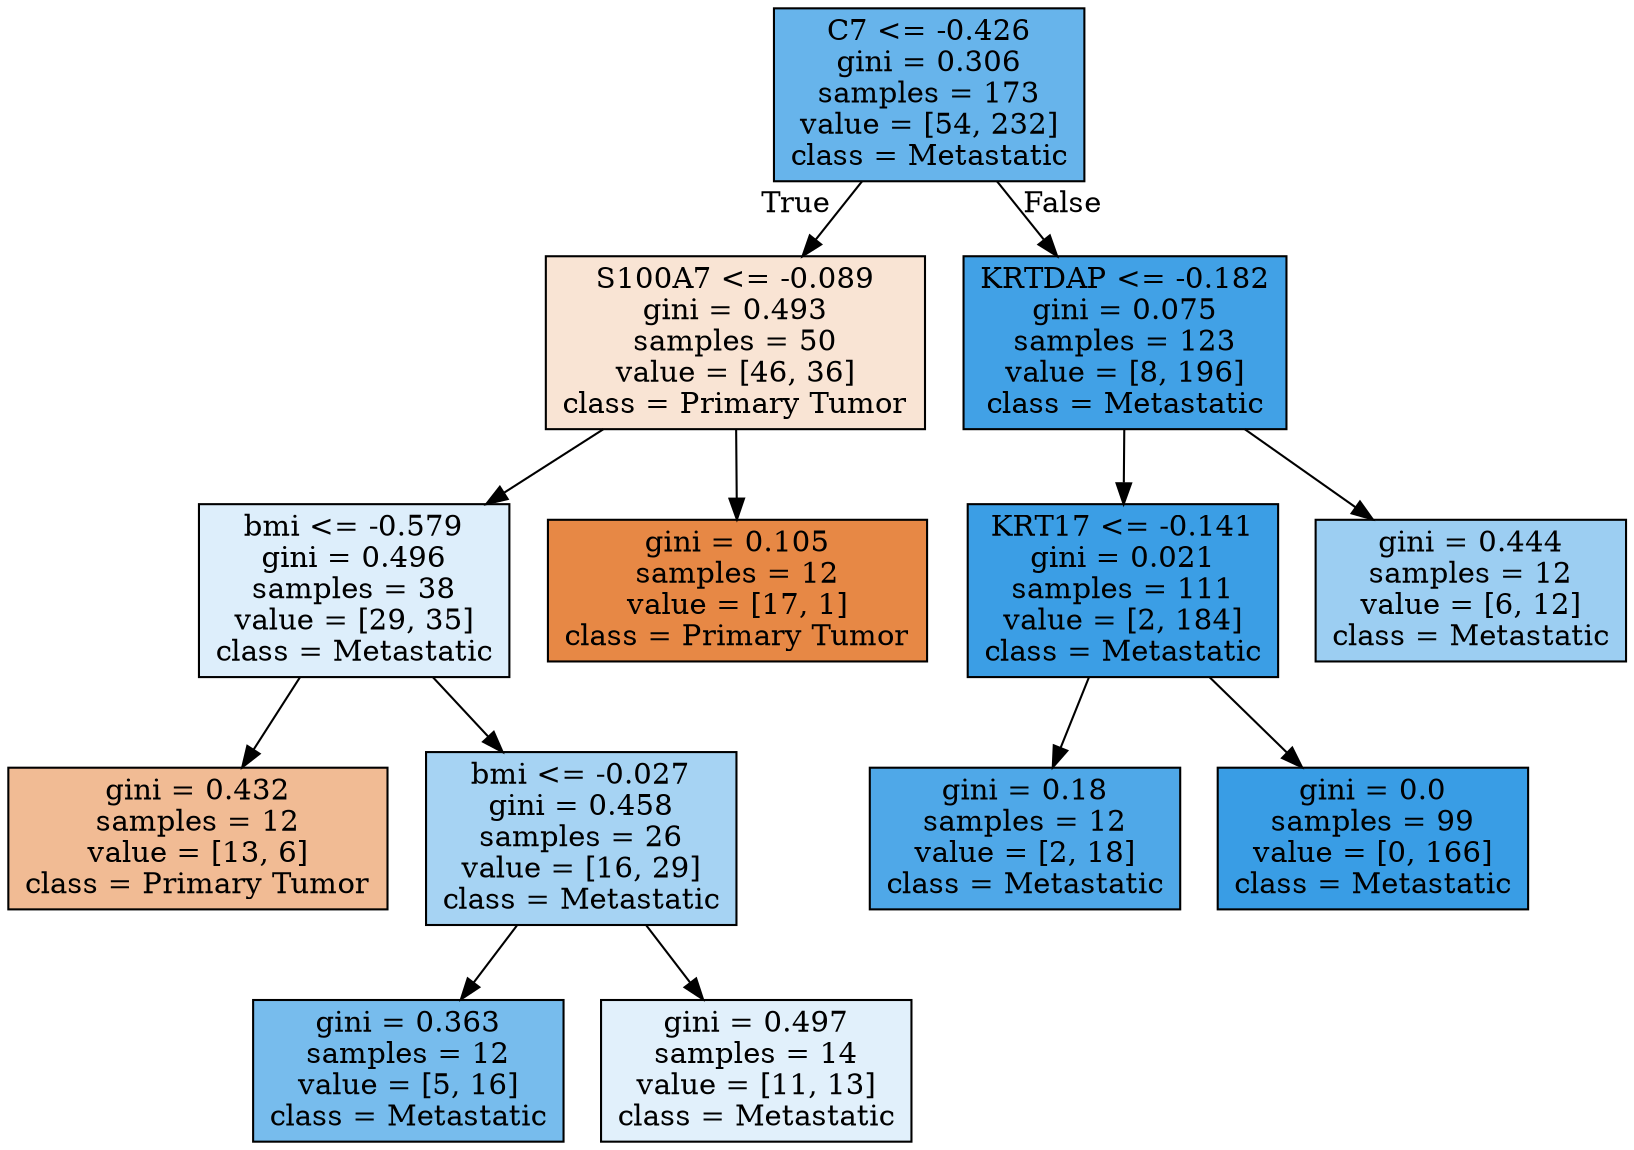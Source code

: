 digraph Tree {
node [shape=box, style="filled", color="black"] ;
0 [label="C7 <= -0.426\ngini = 0.306\nsamples = 173\nvalue = [54, 232]\nclass = Metastatic", fillcolor="#67b4eb"] ;
1 [label="S100A7 <= -0.089\ngini = 0.493\nsamples = 50\nvalue = [46, 36]\nclass = Primary Tumor", fillcolor="#f9e4d4"] ;
0 -> 1 [labeldistance=2.5, labelangle=45, headlabel="True"] ;
2 [label="bmi <= -0.579\ngini = 0.496\nsamples = 38\nvalue = [29, 35]\nclass = Metastatic", fillcolor="#ddeefb"] ;
1 -> 2 ;
3 [label="gini = 0.432\nsamples = 12\nvalue = [13, 6]\nclass = Primary Tumor", fillcolor="#f1bb94"] ;
2 -> 3 ;
4 [label="bmi <= -0.027\ngini = 0.458\nsamples = 26\nvalue = [16, 29]\nclass = Metastatic", fillcolor="#a6d3f3"] ;
2 -> 4 ;
5 [label="gini = 0.363\nsamples = 12\nvalue = [5, 16]\nclass = Metastatic", fillcolor="#77bced"] ;
4 -> 5 ;
6 [label="gini = 0.497\nsamples = 14\nvalue = [11, 13]\nclass = Metastatic", fillcolor="#e1f0fb"] ;
4 -> 6 ;
7 [label="gini = 0.105\nsamples = 12\nvalue = [17, 1]\nclass = Primary Tumor", fillcolor="#e78845"] ;
1 -> 7 ;
8 [label="KRTDAP <= -0.182\ngini = 0.075\nsamples = 123\nvalue = [8, 196]\nclass = Metastatic", fillcolor="#41a1e6"] ;
0 -> 8 [labeldistance=2.5, labelangle=-45, headlabel="False"] ;
9 [label="KRT17 <= -0.141\ngini = 0.021\nsamples = 111\nvalue = [2, 184]\nclass = Metastatic", fillcolor="#3b9ee5"] ;
8 -> 9 ;
10 [label="gini = 0.18\nsamples = 12\nvalue = [2, 18]\nclass = Metastatic", fillcolor="#4fa8e8"] ;
9 -> 10 ;
11 [label="gini = 0.0\nsamples = 99\nvalue = [0, 166]\nclass = Metastatic", fillcolor="#399de5"] ;
9 -> 11 ;
12 [label="gini = 0.444\nsamples = 12\nvalue = [6, 12]\nclass = Metastatic", fillcolor="#9ccef2"] ;
8 -> 12 ;
}
